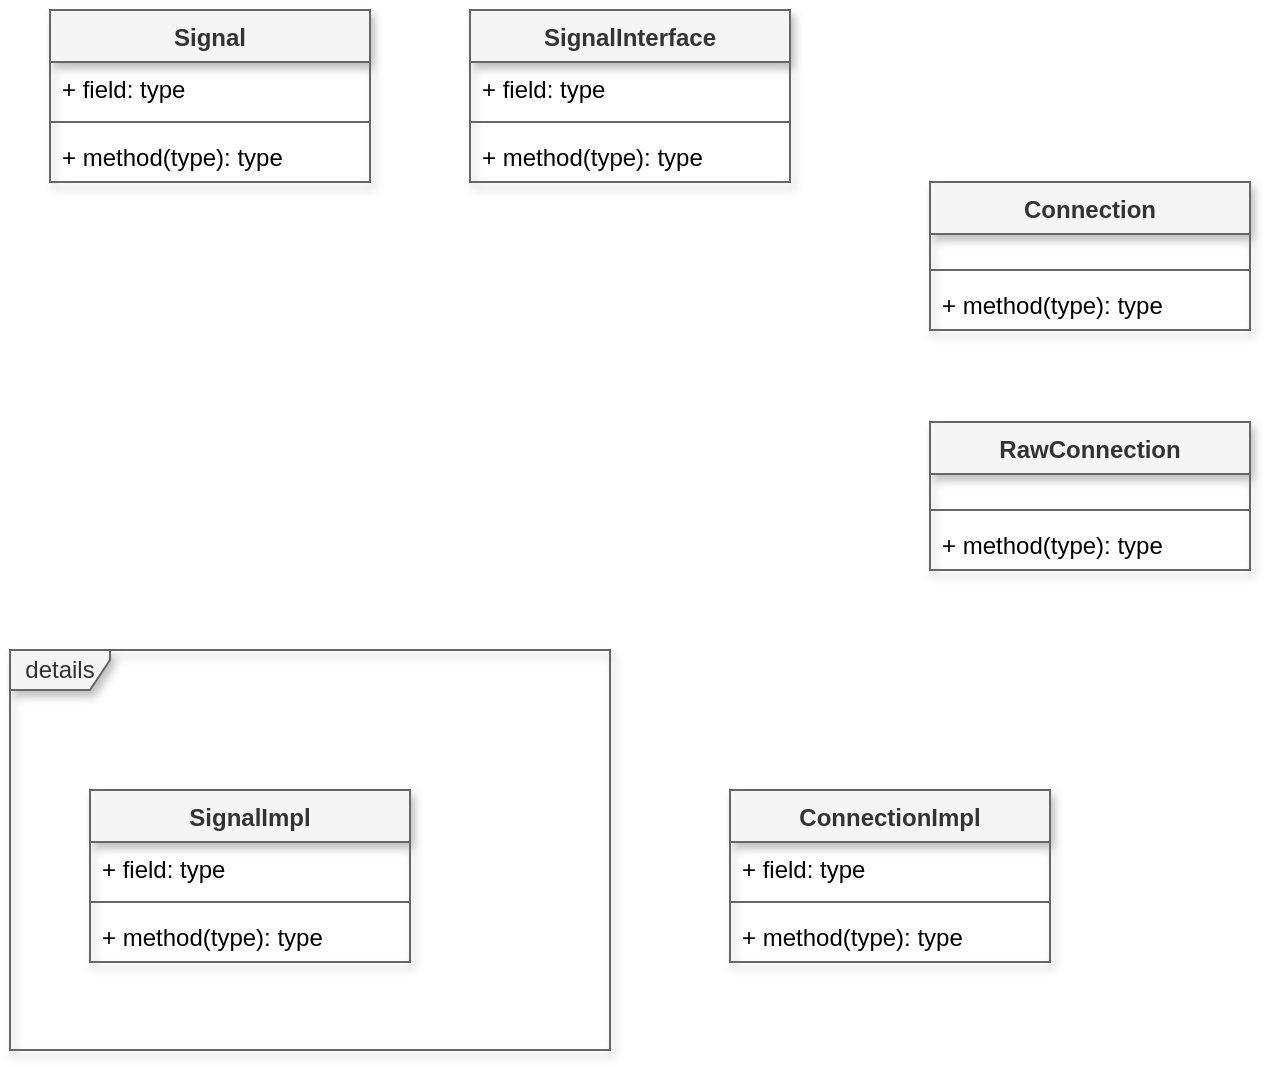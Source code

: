<mxfile version="20.6.2" type="device"><diagram id="aqrfMFMAa0HE1SeiLMsb" name="ページ1"><mxGraphModel dx="1292" dy="1028" grid="1" gridSize="10" guides="1" tooltips="1" connect="1" arrows="1" fold="1" page="1" pageScale="1" pageWidth="4681" pageHeight="3300" math="0" shadow="0"><root><mxCell id="0"/><mxCell id="1" parent="0"/><mxCell id="wUfbMhwo-QzJpiY3814y-1" value="Connection" style="swimlane;fontStyle=1;align=center;verticalAlign=top;childLayout=stackLayout;horizontal=1;startSize=26;horizontalStack=0;resizeParent=1;resizeParentMax=0;resizeLast=0;collapsible=1;marginBottom=0;fillColor=#f5f5f5;fontColor=#333333;strokeColor=#666666;shadow=1;" vertex="1" parent="1"><mxGeometry x="790" y="446" width="160" height="74" as="geometry"/></mxCell><mxCell id="wUfbMhwo-QzJpiY3814y-26" value="" style="text;strokeColor=none;fillColor=none;align=left;verticalAlign=middle;spacingTop=-1;spacingLeft=4;spacingRight=4;rotatable=0;labelPosition=right;points=[];portConstraint=eastwest;" vertex="1" parent="wUfbMhwo-QzJpiY3814y-1"><mxGeometry y="26" width="160" height="14" as="geometry"/></mxCell><mxCell id="wUfbMhwo-QzJpiY3814y-3" value="" style="line;strokeWidth=1;fillColor=none;align=left;verticalAlign=middle;spacingTop=-1;spacingLeft=3;spacingRight=3;rotatable=0;labelPosition=right;points=[];portConstraint=eastwest;strokeColor=inherit;" vertex="1" parent="wUfbMhwo-QzJpiY3814y-1"><mxGeometry y="40" width="160" height="8" as="geometry"/></mxCell><mxCell id="wUfbMhwo-QzJpiY3814y-4" value="+ method(type): type" style="text;strokeColor=none;fillColor=none;align=left;verticalAlign=top;rounded=0;shadow=1;spacingLeft=4;spacingRight=4;" vertex="1" parent="wUfbMhwo-QzJpiY3814y-1"><mxGeometry y="48" width="160" height="26" as="geometry"/></mxCell><mxCell id="wUfbMhwo-QzJpiY3814y-5" value="Signal" style="swimlane;fontStyle=1;align=center;verticalAlign=top;childLayout=stackLayout;horizontal=1;startSize=26;horizontalStack=0;resizeParent=1;resizeParentMax=0;resizeLast=0;collapsible=1;marginBottom=0;fillColor=#f5f5f5;fontColor=#333333;strokeColor=#666666;shadow=1;" vertex="1" parent="1"><mxGeometry x="350" y="360" width="160" height="86" as="geometry"/></mxCell><mxCell id="wUfbMhwo-QzJpiY3814y-6" value="+ field: type" style="text;strokeColor=none;fillColor=none;align=left;verticalAlign=top;rounded=0;shadow=1;spacingLeft=4;spacingRight=4;" vertex="1" parent="wUfbMhwo-QzJpiY3814y-5"><mxGeometry y="26" width="160" height="26" as="geometry"/></mxCell><mxCell id="wUfbMhwo-QzJpiY3814y-7" value="" style="line;strokeWidth=1;fillColor=none;align=left;verticalAlign=middle;spacingTop=-1;spacingLeft=3;spacingRight=3;rotatable=0;labelPosition=right;points=[];portConstraint=eastwest;strokeColor=inherit;" vertex="1" parent="wUfbMhwo-QzJpiY3814y-5"><mxGeometry y="52" width="160" height="8" as="geometry"/></mxCell><mxCell id="wUfbMhwo-QzJpiY3814y-8" value="+ method(type): type" style="text;strokeColor=none;fillColor=none;align=left;verticalAlign=top;rounded=0;shadow=1;spacingLeft=4;spacingRight=4;" vertex="1" parent="wUfbMhwo-QzJpiY3814y-5"><mxGeometry y="60" width="160" height="26" as="geometry"/></mxCell><mxCell id="wUfbMhwo-QzJpiY3814y-9" value="SignalInterface" style="swimlane;fontStyle=1;align=center;verticalAlign=top;childLayout=stackLayout;horizontal=1;startSize=26;horizontalStack=0;resizeParent=1;resizeParentMax=0;resizeLast=0;collapsible=1;marginBottom=0;fillColor=#f5f5f5;fontColor=#333333;strokeColor=#666666;shadow=1;" vertex="1" parent="1"><mxGeometry x="560" y="360" width="160" height="86" as="geometry"/></mxCell><mxCell id="wUfbMhwo-QzJpiY3814y-10" value="+ field: type" style="text;strokeColor=none;fillColor=none;align=left;verticalAlign=top;rounded=0;shadow=1;spacingLeft=4;spacingRight=4;" vertex="1" parent="wUfbMhwo-QzJpiY3814y-9"><mxGeometry y="26" width="160" height="26" as="geometry"/></mxCell><mxCell id="wUfbMhwo-QzJpiY3814y-11" value="" style="line;strokeWidth=1;fillColor=none;align=left;verticalAlign=middle;spacingTop=-1;spacingLeft=3;spacingRight=3;rotatable=0;labelPosition=right;points=[];portConstraint=eastwest;strokeColor=inherit;" vertex="1" parent="wUfbMhwo-QzJpiY3814y-9"><mxGeometry y="52" width="160" height="8" as="geometry"/></mxCell><mxCell id="wUfbMhwo-QzJpiY3814y-12" value="+ method(type): type" style="text;strokeColor=none;fillColor=none;align=left;verticalAlign=top;rounded=0;shadow=1;spacingLeft=4;spacingRight=4;" vertex="1" parent="wUfbMhwo-QzJpiY3814y-9"><mxGeometry y="60" width="160" height="26" as="geometry"/></mxCell><mxCell id="wUfbMhwo-QzJpiY3814y-13" value="RawConnection" style="swimlane;fontStyle=1;align=center;verticalAlign=top;childLayout=stackLayout;horizontal=1;startSize=26;horizontalStack=0;resizeParent=1;resizeParentMax=0;resizeLast=0;collapsible=1;marginBottom=0;fillColor=#f5f5f5;fontColor=#333333;strokeColor=#666666;shadow=1;" vertex="1" parent="1"><mxGeometry x="790" y="566" width="160" height="74" as="geometry"/></mxCell><mxCell id="wUfbMhwo-QzJpiY3814y-27" value="" style="text;strokeColor=none;fillColor=none;align=left;verticalAlign=middle;spacingTop=-1;spacingLeft=4;spacingRight=4;rotatable=0;labelPosition=right;points=[];portConstraint=eastwest;" vertex="1" parent="wUfbMhwo-QzJpiY3814y-13"><mxGeometry y="26" width="160" height="14" as="geometry"/></mxCell><mxCell id="wUfbMhwo-QzJpiY3814y-15" value="" style="line;strokeWidth=1;fillColor=none;align=left;verticalAlign=middle;spacingTop=-1;spacingLeft=3;spacingRight=3;rotatable=0;labelPosition=right;points=[];portConstraint=eastwest;strokeColor=inherit;" vertex="1" parent="wUfbMhwo-QzJpiY3814y-13"><mxGeometry y="40" width="160" height="8" as="geometry"/></mxCell><mxCell id="wUfbMhwo-QzJpiY3814y-16" value="+ method(type): type" style="text;strokeColor=none;fillColor=none;align=left;verticalAlign=top;rounded=0;shadow=1;spacingLeft=4;spacingRight=4;" vertex="1" parent="wUfbMhwo-QzJpiY3814y-13"><mxGeometry y="48" width="160" height="26" as="geometry"/></mxCell><mxCell id="wUfbMhwo-QzJpiY3814y-17" value="ConnectionImpl" style="swimlane;fontStyle=1;align=center;verticalAlign=top;childLayout=stackLayout;horizontal=1;startSize=26;horizontalStack=0;resizeParent=1;resizeParentMax=0;resizeLast=0;collapsible=1;marginBottom=0;fillColor=#f5f5f5;fontColor=#333333;strokeColor=#666666;shadow=1;" vertex="1" parent="1"><mxGeometry x="690" y="750" width="160" height="86" as="geometry"/></mxCell><mxCell id="wUfbMhwo-QzJpiY3814y-18" value="+ field: type" style="text;strokeColor=none;fillColor=none;align=left;verticalAlign=top;rounded=0;shadow=1;spacingLeft=4;spacingRight=4;" vertex="1" parent="wUfbMhwo-QzJpiY3814y-17"><mxGeometry y="26" width="160" height="26" as="geometry"/></mxCell><mxCell id="wUfbMhwo-QzJpiY3814y-19" value="" style="line;strokeWidth=1;fillColor=none;align=left;verticalAlign=middle;spacingTop=-1;spacingLeft=3;spacingRight=3;rotatable=0;labelPosition=right;points=[];portConstraint=eastwest;strokeColor=inherit;" vertex="1" parent="wUfbMhwo-QzJpiY3814y-17"><mxGeometry y="52" width="160" height="8" as="geometry"/></mxCell><mxCell id="wUfbMhwo-QzJpiY3814y-20" value="+ method(type): type" style="text;strokeColor=none;fillColor=none;align=left;verticalAlign=top;rounded=0;shadow=1;spacingLeft=4;spacingRight=4;" vertex="1" parent="wUfbMhwo-QzJpiY3814y-17"><mxGeometry y="60" width="160" height="26" as="geometry"/></mxCell><mxCell id="wUfbMhwo-QzJpiY3814y-21" value="SignalImpl" style="swimlane;fontStyle=1;align=center;verticalAlign=top;childLayout=stackLayout;horizontal=1;startSize=26;horizontalStack=0;resizeParent=1;resizeParentMax=0;resizeLast=0;collapsible=1;marginBottom=0;fillColor=#f5f5f5;fontColor=#333333;strokeColor=#666666;shadow=1;" vertex="1" parent="1"><mxGeometry x="370" y="750" width="160" height="86" as="geometry"/></mxCell><mxCell id="wUfbMhwo-QzJpiY3814y-22" value="+ field: type" style="text;strokeColor=none;fillColor=none;align=left;verticalAlign=top;rounded=0;shadow=1;spacingLeft=4;spacingRight=4;" vertex="1" parent="wUfbMhwo-QzJpiY3814y-21"><mxGeometry y="26" width="160" height="26" as="geometry"/></mxCell><mxCell id="wUfbMhwo-QzJpiY3814y-23" value="" style="line;strokeWidth=1;fillColor=none;align=left;verticalAlign=middle;spacingTop=-1;spacingLeft=3;spacingRight=3;rotatable=0;labelPosition=right;points=[];portConstraint=eastwest;strokeColor=inherit;" vertex="1" parent="wUfbMhwo-QzJpiY3814y-21"><mxGeometry y="52" width="160" height="8" as="geometry"/></mxCell><mxCell id="wUfbMhwo-QzJpiY3814y-24" value="+ method(type): type" style="text;strokeColor=none;fillColor=none;align=left;verticalAlign=top;rounded=0;shadow=1;spacingLeft=4;spacingRight=4;" vertex="1" parent="wUfbMhwo-QzJpiY3814y-21"><mxGeometry y="60" width="160" height="26" as="geometry"/></mxCell><mxCell id="wUfbMhwo-QzJpiY3814y-25" value="details" style="shape=umlFrame;whiteSpace=wrap;html=1;shadow=1;fillColor=#f5f5f5;fontColor=#333333;strokeColor=#666666;width=50;height=20;" vertex="1" parent="1"><mxGeometry x="330" y="680" width="300" height="200" as="geometry"/></mxCell></root></mxGraphModel></diagram></mxfile>